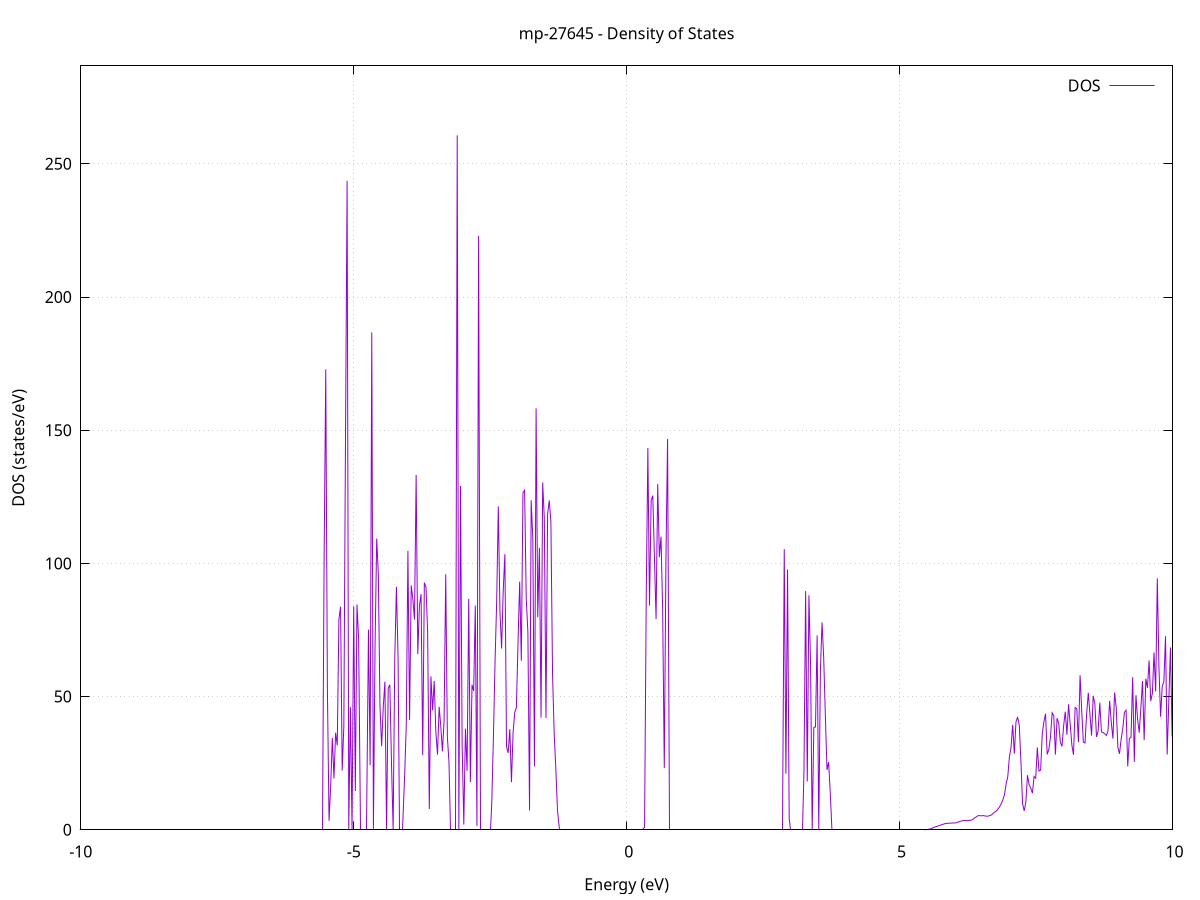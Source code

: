 set title 'mp-27645 - Density of States'
set xlabel 'Energy (eV)'
set ylabel 'DOS (states/eV)'
set grid
set xrange [-10:10]
set yrange [0:286.790]
set xzeroaxis lt -1
set terminal png size 800,600
set output 'mp-27645_dos_gnuplot.png'
plot '-' using 1:2 with lines title 'DOS'
-45.614400 0.000000
-45.584300 0.000000
-45.554200 0.000000
-45.524100 0.000000
-45.494000 0.000000
-45.463900 0.000000
-45.433800 0.000000
-45.403700 0.000000
-45.373600 0.000000
-45.343500 0.000000
-45.313400 0.000000
-45.283300 0.000000
-45.253200 0.000000
-45.223100 0.000000
-45.193000 0.000000
-45.162800 0.000000
-45.132700 0.000000
-45.102600 0.000000
-45.072500 0.000000
-45.042400 0.000000
-45.012300 0.000000
-44.982200 0.000000
-44.952100 0.000000
-44.922000 0.000000
-44.891900 0.000000
-44.861800 0.000000
-44.831700 0.000000
-44.801600 0.000000
-44.771500 0.000000
-44.741400 0.000000
-44.711200 0.000000
-44.681100 0.000000
-44.651000 0.000000
-44.620900 0.000000
-44.590800 0.000000
-44.560700 0.000000
-44.530600 0.000000
-44.500500 0.000000
-44.470400 0.000000
-44.440300 0.000000
-44.410200 0.000000
-44.380100 0.000000
-44.350000 0.000000
-44.319900 0.000000
-44.289700 0.000000
-44.259600 0.000000
-44.229500 0.000000
-44.199400 0.000000
-44.169300 0.000000
-44.139200 0.000000
-44.109100 0.000000
-44.079000 0.000000
-44.048900 0.000000
-44.018800 0.000000
-43.988700 0.000000
-43.958600 0.000000
-43.928500 0.000000
-43.898400 0.000000
-43.868300 0.000000
-43.838100 0.000000
-43.808000 0.000000
-43.777900 0.000000
-43.747800 0.000000
-43.717700 0.000000
-43.687600 0.000000
-43.657500 0.000000
-43.627400 0.000000
-43.597300 0.000000
-43.567200 0.000000
-43.537100 0.000000
-43.507000 0.000000
-43.476900 0.000000
-43.446800 0.000000
-43.416700 0.000000
-43.386500 0.000000
-43.356400 0.000000
-43.326300 0.000000
-43.296200 0.000000
-43.266100 0.000000
-43.236000 0.000000
-43.205900 0.000000
-43.175800 0.000000
-43.145700 0.000000
-43.115600 0.000000
-43.085500 0.000000
-43.055400 0.000000
-43.025300 0.000000
-42.995200 0.000000
-42.965100 0.000000
-42.934900 0.000000
-42.904800 0.000000
-42.874700 0.000000
-42.844600 0.000000
-42.814500 0.000000
-42.784400 0.000000
-42.754300 0.000000
-42.724200 0.000000
-42.694100 0.000000
-42.664000 0.000000
-42.633900 0.000000
-42.603800 0.000000
-42.573700 0.000000
-42.543600 0.000000
-42.513500 0.000000
-42.483300 0.000000
-42.453200 0.000000
-42.423100 0.000000
-42.393000 0.000000
-42.362900 0.000000
-42.332800 0.000000
-42.302700 0.000000
-42.272600 0.000000
-42.242500 0.000000
-42.212400 0.000000
-42.182300 0.000000
-42.152200 0.000000
-42.122100 0.000000
-42.092000 0.000000
-42.061900 0.000000
-42.031700 0.000000
-42.001600 0.000000
-41.971500 0.000000
-41.941400 0.000000
-41.911300 0.000000
-41.881200 0.000000
-41.851100 0.000000
-41.821000 0.000000
-41.790900 0.000000
-41.760800 0.000000
-41.730700 0.000000
-41.700600 0.000000
-41.670500 0.000000
-41.640400 0.000000
-41.610300 0.000000
-41.580100 0.000000
-41.550000 0.000000
-41.519900 0.000000
-41.489800 0.000000
-41.459700 0.000000
-41.429600 0.000000
-41.399500 0.000000
-41.369400 0.000000
-41.339300 0.000000
-41.309200 0.000000
-41.279100 0.000000
-41.249000 0.000000
-41.218900 0.000000
-41.188800 0.000000
-41.158700 0.000000
-41.128500 0.000000
-41.098400 0.000000
-41.068300 0.000000
-41.038200 0.000000
-41.008100 0.000000
-40.978000 0.000000
-40.947900 0.000000
-40.917800 0.000000
-40.887700 0.000000
-40.857600 0.000000
-40.827500 0.000000
-40.797400 0.000000
-40.767300 0.000000
-40.737200 0.000000
-40.707100 0.000000
-40.676900 0.000000
-40.646800 0.000000
-40.616700 0.000000
-40.586600 0.000000
-40.556500 0.000000
-40.526400 0.000000
-40.496300 0.000000
-40.466200 0.000000
-40.436100 0.000000
-40.406000 0.000000
-40.375900 0.000000
-40.345800 0.000000
-40.315700 0.000000
-40.285600 0.000000
-40.255500 0.000000
-40.225300 0.000000
-40.195200 0.000000
-40.165100 0.000000
-40.135000 0.000000
-40.104900 0.000000
-40.074800 0.000000
-40.044700 0.000000
-40.014600 0.000000
-39.984500 0.000000
-39.954400 0.000000
-39.924300 0.000000
-39.894200 0.000000
-39.864100 0.000000
-39.834000 0.000000
-39.803900 0.000000
-39.773700 0.000000
-39.743600 0.000000
-39.713500 0.000000
-39.683400 0.000000
-39.653300 0.000000
-39.623200 0.000000
-39.593100 0.000000
-39.563000 0.000000
-39.532900 0.000000
-39.502800 0.000000
-39.472700 0.000000
-39.442600 0.000000
-39.412500 0.000000
-39.382400 0.000000
-39.352200 0.000000
-39.322100 0.000000
-39.292000 0.000000
-39.261900 0.000000
-39.231800 0.000000
-39.201700 0.000000
-39.171600 0.000000
-39.141500 0.000000
-39.111400 0.000000
-39.081300 0.000000
-39.051200 0.000000
-39.021100 0.000000
-38.991000 0.000000
-38.960900 0.000000
-38.930800 0.000000
-38.900600 0.000000
-38.870500 0.000000
-38.840400 0.000000
-38.810300 0.000000
-38.780200 0.000000
-38.750100 0.000000
-38.720000 0.000000
-38.689900 0.000000
-38.659800 0.000000
-38.629700 0.000000
-38.599600 0.000000
-38.569500 0.000000
-38.539400 0.000000
-38.509300 0.000000
-38.479200 0.000000
-38.449000 0.000000
-38.418900 0.000000
-38.388800 0.000000
-38.358700 0.000000
-38.328600 0.000000
-38.298500 0.000000
-38.268400 0.000000
-38.238300 0.000000
-38.208200 0.000000
-38.178100 0.000000
-38.148000 0.000000
-38.117900 0.000000
-38.087800 0.000000
-38.057700 0.000000
-38.027600 0.000000
-37.997400 0.000000
-37.967300 0.000000
-37.937200 0.000000
-37.907100 0.000000
-37.877000 0.000000
-37.846900 0.000000
-37.816800 0.000000
-37.786700 0.000000
-37.756600 0.000000
-37.726500 0.000000
-37.696400 0.000000
-37.666300 0.000000
-37.636200 0.000000
-37.606100 0.000000
-37.576000 0.000000
-37.545800 0.000000
-37.515700 0.000000
-37.485600 0.000000
-37.455500 0.000000
-37.425400 0.000000
-37.395300 0.000000
-37.365200 0.000000
-37.335100 0.000000
-37.305000 0.000000
-37.274900 0.000000
-37.244800 0.000000
-37.214700 0.000000
-37.184600 0.000000
-37.154500 0.000000
-37.124400 0.000000
-37.094200 0.000000
-37.064100 0.000000
-37.034000 0.000000
-37.003900 0.000000
-36.973800 0.000000
-36.943700 0.000000
-36.913600 0.000000
-36.883500 0.000000
-36.853400 0.000000
-36.823300 0.000000
-36.793200 0.000000
-36.763100 0.000000
-36.733000 0.000000
-36.702900 0.000000
-36.672800 0.000000
-36.642600 0.000000
-36.612500 0.000000
-36.582400 0.000000
-36.552300 0.000000
-36.522200 0.000000
-36.492100 0.000000
-36.462000 0.000000
-36.431900 0.000000
-36.401800 0.000000
-36.371700 0.000000
-36.341600 0.000000
-36.311500 0.000000
-36.281400 0.000000
-36.251300 0.000000
-36.221200 0.000000
-36.191000 0.000000
-36.160900 0.000000
-36.130800 0.000000
-36.100700 0.000000
-36.070600 0.000000
-36.040500 0.000000
-36.010400 0.000000
-35.980300 0.000000
-35.950200 0.000000
-35.920100 0.000000
-35.890000 0.000000
-35.859900 0.000000
-35.829800 0.000000
-35.799700 0.000000
-35.769600 0.000000
-35.739400 0.000000
-35.709300 0.000000
-35.679200 0.000000
-35.649100 0.000000
-35.619000 0.000000
-35.588900 0.000000
-35.558800 0.000000
-35.528700 0.000000
-35.498600 0.000000
-35.468500 0.000000
-35.438400 0.000000
-35.408300 0.000000
-35.378200 0.000000
-35.348100 0.000000
-35.318000 0.000000
-35.287800 0.000000
-35.257700 0.000000
-35.227600 0.000000
-35.197500 0.000000
-35.167400 0.000000
-35.137300 0.000000
-35.107200 0.000000
-35.077100 0.000000
-35.047000 0.000000
-35.016900 0.000000
-34.986800 0.000000
-34.956700 0.000000
-34.926600 0.000000
-34.896500 0.000000
-34.866400 0.000000
-34.836200 0.000000
-34.806100 0.000000
-34.776000 0.000000
-34.745900 0.000000
-34.715800 0.000000
-34.685700 0.000000
-34.655600 0.000000
-34.625500 0.000000
-34.595400 0.000000
-34.565300 0.000000
-34.535200 0.000000
-34.505100 0.000000
-34.475000 0.000000
-34.444900 0.000000
-34.414700 0.000000
-34.384600 0.000000
-34.354500 0.000000
-34.324400 0.000000
-34.294300 0.000000
-34.264200 0.000000
-34.234100 0.000000
-34.204000 0.000000
-34.173900 0.000000
-34.143800 0.000000
-34.113700 0.000000
-34.083600 0.000000
-34.053500 0.000000
-34.023400 0.000000
-33.993300 0.000000
-33.963100 0.000000
-33.933000 0.000000
-33.902900 0.000000
-33.872800 0.000000
-33.842700 0.000000
-33.812600 0.000000
-33.782500 0.000000
-33.752400 0.000000
-33.722300 0.000000
-33.692200 0.000000
-33.662100 0.000000
-33.632000 0.000000
-33.601900 0.000000
-33.571800 0.000000
-33.541700 0.000000
-33.511500 0.000000
-33.481400 0.000000
-33.451300 0.000000
-33.421200 0.000000
-33.391100 0.000000
-33.361000 0.000000
-33.330900 0.000000
-33.300800 0.000000
-33.270700 0.000000
-33.240600 0.000000
-33.210500 0.000000
-33.180400 0.000000
-33.150300 0.000000
-33.120200 0.000000
-33.090100 0.000000
-33.059900 0.000000
-33.029800 0.000000
-32.999700 0.000000
-32.969600 0.000000
-32.939500 0.000000
-32.909400 0.000000
-32.879300 0.000000
-32.849200 0.000000
-32.819100 0.000000
-32.789000 0.000000
-32.758900 0.000000
-32.728800 0.000000
-32.698700 0.000000
-32.668600 0.000000
-32.638500 0.000000
-32.608300 0.000000
-32.578200 0.000000
-32.548100 0.000000
-32.518000 0.000000
-32.487900 0.000000
-32.457800 0.000000
-32.427700 0.000000
-32.397600 0.000000
-32.367500 0.000000
-32.337400 0.000000
-32.307300 0.000000
-32.277200 0.000000
-32.247100 0.000000
-32.217000 0.000000
-32.186900 0.000000
-32.156700 0.000000
-32.126600 0.000000
-32.096500 0.000000
-32.066400 0.000000
-32.036300 0.000000
-32.006200 0.000000
-31.976100 0.000000
-31.946000 0.000000
-31.915900 0.000000
-31.885800 0.000000
-31.855700 0.000000
-31.825600 0.000000
-31.795500 0.000000
-31.765400 0.000000
-31.735300 0.000000
-31.705100 0.000000
-31.675000 0.000000
-31.644900 0.000000
-31.614800 0.000000
-31.584700 0.000000
-31.554600 0.000000
-31.524500 0.000000
-31.494400 0.000000
-31.464300 0.000000
-31.434200 0.000000
-31.404100 0.000000
-31.374000 0.000000
-31.343900 0.000000
-31.313800 0.000000
-31.283700 0.000000
-31.253500 0.000000
-31.223400 0.000000
-31.193300 0.000000
-31.163200 0.000000
-31.133100 0.000000
-31.103000 0.000000
-31.072900 0.000000
-31.042800 0.000000
-31.012700 0.000000
-30.982600 0.000000
-30.952500 0.000000
-30.922400 0.000000
-30.892300 0.000000
-30.862200 0.000000
-30.832100 0.000000
-30.801900 0.000000
-30.771800 0.000000
-30.741700 0.000000
-30.711600 0.000000
-30.681500 0.000000
-30.651400 0.000000
-30.621300 0.000000
-30.591200 0.000000
-30.561100 0.000000
-30.531000 0.000000
-30.500900 0.000000
-30.470800 0.000000
-30.440700 0.000000
-30.410600 0.000000
-30.380500 0.000000
-30.350300 0.000000
-30.320200 0.000000
-30.290100 0.000000
-30.260000 0.000000
-30.229900 0.000000
-30.199800 0.000000
-30.169700 0.000000
-30.139600 0.000000
-30.109500 0.000000
-30.079400 0.000000
-30.049300 0.000000
-30.019200 0.000000
-29.989100 0.000000
-29.959000 0.000000
-29.928900 0.000000
-29.898700 0.000000
-29.868600 0.000000
-29.838500 0.000000
-29.808400 0.000000
-29.778300 0.000000
-29.748200 0.000000
-29.718100 0.000000
-29.688000 0.000000
-29.657900 0.000000
-29.627800 0.000000
-29.597700 0.000000
-29.567600 0.000000
-29.537500 0.000000
-29.507400 0.000000
-29.477200 0.000000
-29.447100 0.000000
-29.417000 0.000000
-29.386900 0.000000
-29.356800 0.000000
-29.326700 0.000000
-29.296600 0.000000
-29.266500 0.000000
-29.236400 0.000000
-29.206300 0.000000
-29.176200 0.000000
-29.146100 0.000000
-29.116000 0.000000
-29.085900 0.000000
-29.055800 0.000000
-29.025600 0.000000
-28.995500 0.000000
-28.965400 0.000000
-28.935300 0.000000
-28.905200 0.000000
-28.875100 0.000000
-28.845000 0.000000
-28.814900 0.000000
-28.784800 0.000000
-28.754700 0.000000
-28.724600 0.000000
-28.694500 0.000000
-28.664400 0.000000
-28.634300 0.000000
-28.604200 0.000000
-28.574000 0.000000
-28.543900 0.000000
-28.513800 0.000000
-28.483700 0.000000
-28.453600 0.000000
-28.423500 0.000000
-28.393400 0.000000
-28.363300 0.000000
-28.333200 0.000000
-28.303100 0.000000
-28.273000 0.000000
-28.242900 0.000000
-28.212800 0.000000
-28.182700 0.000000
-28.152600 0.000000
-28.122400 0.000000
-28.092300 0.000000
-28.062200 0.000000
-28.032100 0.000000
-28.002000 0.000000
-27.971900 0.000000
-27.941800 0.000000
-27.911700 0.000000
-27.881600 0.000000
-27.851500 0.000000
-27.821400 0.000000
-27.791300 0.000000
-27.761200 0.000000
-27.731100 0.000000
-27.701000 0.000000
-27.670800 0.000000
-27.640700 0.000000
-27.610600 0.000000
-27.580500 0.000000
-27.550400 0.000000
-27.520300 0.000000
-27.490200 0.000000
-27.460100 0.000000
-27.430000 0.000000
-27.399900 0.000000
-27.369800 0.000000
-27.339700 0.000000
-27.309600 0.000000
-27.279500 0.000000
-27.249400 0.000000
-27.219200 0.000000
-27.189100 0.000000
-27.159000 0.000000
-27.128900 0.000000
-27.098800 0.000000
-27.068700 0.000000
-27.038600 0.000000
-27.008500 0.000000
-26.978400 0.000000
-26.948300 0.000000
-26.918200 0.000000
-26.888100 0.000000
-26.858000 0.000000
-26.827900 0.000000
-26.797800 0.000000
-26.767600 0.000000
-26.737500 0.000000
-26.707400 0.000000
-26.677300 0.000000
-26.647200 0.000000
-26.617100 0.000000
-26.587000 0.000000
-26.556900 0.000000
-26.526800 0.000000
-26.496700 0.000000
-26.466600 0.000000
-26.436500 0.000000
-26.406400 0.000000
-26.376300 0.000000
-26.346200 0.000000
-26.316000 0.000000
-26.285900 0.000000
-26.255800 0.000000
-26.225700 0.000000
-26.195600 0.000000
-26.165500 0.000000
-26.135400 0.000000
-26.105300 0.000000
-26.075200 0.000000
-26.045100 0.000000
-26.015000 0.000000
-25.984900 0.000000
-25.954800 0.000000
-25.924700 0.000000
-25.894600 0.000000
-25.864400 0.000000
-25.834300 0.000000
-25.804200 0.000000
-25.774100 0.000000
-25.744000 0.000000
-25.713900 0.000000
-25.683800 0.000000
-25.653700 0.000000
-25.623600 0.000000
-25.593500 0.000000
-25.563400 0.000000
-25.533300 0.000000
-25.503200 0.000000
-25.473100 0.000000
-25.443000 0.000000
-25.412800 0.000000
-25.382700 0.000000
-25.352600 0.000000
-25.322500 0.000000
-25.292400 0.000000
-25.262300 0.000000
-25.232200 0.000000
-25.202100 0.000000
-25.172000 0.000000
-25.141900 0.000000
-25.111800 0.000000
-25.081700 0.000000
-25.051600 0.000000
-25.021500 0.000000
-24.991400 0.000000
-24.961200 0.000000
-24.931100 0.000000
-24.901000 0.000000
-24.870900 0.000000
-24.840800 0.000000
-24.810700 0.000000
-24.780600 0.000000
-24.750500 0.000000
-24.720400 0.000000
-24.690300 0.000000
-24.660200 0.000000
-24.630100 0.000000
-24.600000 0.000000
-24.569900 0.000000
-24.539700 0.000000
-24.509600 0.000000
-24.479500 0.000000
-24.449400 0.000000
-24.419300 0.000000
-24.389200 0.000000
-24.359100 0.000000
-24.329000 0.000000
-24.298900 0.000000
-24.268800 0.000000
-24.238700 0.000000
-24.208600 0.000000
-24.178500 0.000000
-24.148400 0.000000
-24.118300 0.000000
-24.088100 0.000000
-24.058000 0.000000
-24.027900 0.000000
-23.997800 0.000000
-23.967700 0.000000
-23.937600 0.000000
-23.907500 0.000000
-23.877400 0.000000
-23.847300 0.000000
-23.817200 0.000000
-23.787100 0.000000
-23.757000 0.000000
-23.726900 0.000000
-23.696800 0.000000
-23.666700 0.000000
-23.636500 0.000000
-23.606400 0.000000
-23.576300 0.000000
-23.546200 0.000000
-23.516100 0.000000
-23.486000 0.000000
-23.455900 0.000000
-23.425800 0.000000
-23.395700 0.000000
-23.365600 0.000000
-23.335500 0.000000
-23.305400 0.000000
-23.275300 0.000000
-23.245200 0.000000
-23.215100 0.000000
-23.184900 0.000000
-23.154800 0.000000
-23.124700 0.000000
-23.094600 0.000000
-23.064500 0.000000
-23.034400 0.000000
-23.004300 0.000000
-22.974200 0.000000
-22.944100 0.000000
-22.914000 0.000000
-22.883900 0.000000
-22.853800 0.000000
-22.823700 0.000000
-22.793600 0.000000
-22.763500 0.000000
-22.733300 0.000000
-22.703200 0.000000
-22.673100 0.000000
-22.643000 0.000000
-22.612900 0.000000
-22.582800 0.000000
-22.552700 0.000000
-22.522600 0.000000
-22.492500 0.000000
-22.462400 0.000000
-22.432300 0.000000
-22.402200 0.000000
-22.372100 0.000000
-22.342000 0.000000
-22.311900 0.000000
-22.281700 0.000000
-22.251600 0.000000
-22.221500 0.000000
-22.191400 0.000000
-22.161300 0.000000
-22.131200 0.000000
-22.101100 0.000000
-22.071000 0.000000
-22.040900 0.000000
-22.010800 0.000000
-21.980700 0.000000
-21.950600 0.000000
-21.920500 0.000000
-21.890400 0.000000
-21.860300 0.000000
-21.830100 0.000000
-21.800000 0.000000
-21.769900 0.000000
-21.739800 0.000000
-21.709700 0.000000
-21.679600 0.000000
-21.649500 0.000000
-21.619400 0.000000
-21.589300 0.000000
-21.559200 0.000000
-21.529100 0.000000
-21.499000 0.000000
-21.468900 0.000000
-21.438800 0.000000
-21.408700 0.000000
-21.378500 0.000000
-21.348400 0.000000
-21.318300 0.000000
-21.288200 0.000000
-21.258100 0.000000
-21.228000 0.000000
-21.197900 0.000000
-21.167800 0.000000
-21.137700 0.000000
-21.107600 0.000000
-21.077500 0.000000
-21.047400 0.000000
-21.017300 0.000000
-20.987200 0.000000
-20.957100 0.000000
-20.926900 0.000000
-20.896800 0.000000
-20.866700 0.000000
-20.836600 0.000000
-20.806500 0.000000
-20.776400 0.000000
-20.746300 0.000000
-20.716200 0.000000
-20.686100 0.000000
-20.656000 0.000000
-20.625900 0.000000
-20.595800 0.000000
-20.565700 0.000000
-20.535600 0.000000
-20.505500 0.000000
-20.475300 0.000000
-20.445200 0.000000
-20.415100 0.000000
-20.385000 0.000000
-20.354900 0.000000
-20.324800 0.000000
-20.294700 0.000000
-20.264600 0.000000
-20.234500 0.000000
-20.204400 0.000000
-20.174300 0.000000
-20.144200 0.000000
-20.114100 0.000000
-20.084000 0.000000
-20.053900 0.000000
-20.023700 0.000000
-19.993600 0.000000
-19.963500 0.000000
-19.933400 0.000000
-19.903300 0.000000
-19.873200 0.000000
-19.843100 0.000000
-19.813000 0.000000
-19.782900 0.000000
-19.752800 0.000000
-19.722700 0.000000
-19.692600 0.000000
-19.662500 0.000000
-19.632400 0.000000
-19.602200 0.000000
-19.572100 0.000000
-19.542000 0.000000
-19.511900 0.000000
-19.481800 0.000000
-19.451700 0.000000
-19.421600 0.000000
-19.391500 0.000000
-19.361400 0.000000
-19.331300 0.000000
-19.301200 0.000000
-19.271100 0.000000
-19.241000 0.000000
-19.210900 0.000000
-19.180800 0.000000
-19.150600 0.000000
-19.120500 0.000000
-19.090400 0.000000
-19.060300 0.000000
-19.030200 0.000000
-19.000100 0.000000
-18.970000 0.000000
-18.939900 0.000000
-18.909800 0.000000
-18.879700 0.000000
-18.849600 0.000000
-18.819500 0.000000
-18.789400 0.000000
-18.759300 0.000000
-18.729200 0.000000
-18.699000 0.000000
-18.668900 0.000000
-18.638800 0.000000
-18.608700 0.000000
-18.578600 0.000000
-18.548500 0.000000
-18.518400 0.000000
-18.488300 0.000000
-18.458200 0.000000
-18.428100 0.000000
-18.398000 0.000000
-18.367900 0.000000
-18.337800 0.000000
-18.307700 0.000000
-18.277600 0.000000
-18.247400 0.000000
-18.217300 0.000000
-18.187200 0.000000
-18.157100 0.000000
-18.127000 0.000000
-18.096900 0.000000
-18.066800 0.000000
-18.036700 0.000000
-18.006600 0.000000
-17.976500 0.000000
-17.946400 0.000000
-17.916300 0.000000
-17.886200 0.000000
-17.856100 0.000000
-17.826000 0.000000
-17.795800 0.000000
-17.765700 0.000000
-17.735600 0.000000
-17.705500 0.000000
-17.675400 0.000000
-17.645300 0.000000
-17.615200 0.000000
-17.585100 0.000000
-17.555000 0.000000
-17.524900 0.000000
-17.494800 0.000000
-17.464700 0.000000
-17.434600 0.000000
-17.404500 0.000000
-17.374400 0.000000
-17.344200 0.000000
-17.314100 0.000000
-17.284000 0.000000
-17.253900 0.000000
-17.223800 0.000000
-17.193700 0.000000
-17.163600 0.000000
-17.133500 0.000000
-17.103400 0.000000
-17.073300 0.000000
-17.043200 0.000000
-17.013100 0.000000
-16.983000 0.000000
-16.952900 0.000000
-16.922800 0.000000
-16.892600 0.000000
-16.862500 0.000000
-16.832400 0.000000
-16.802300 0.000000
-16.772200 0.000000
-16.742100 0.000000
-16.712000 0.000000
-16.681900 0.000000
-16.651800 0.000000
-16.621700 0.000000
-16.591600 0.000000
-16.561500 0.000000
-16.531400 0.000000
-16.501300 0.000000
-16.471200 0.000000
-16.441000 0.000000
-16.410900 0.000000
-16.380800 0.000000
-16.350700 0.000000
-16.320600 0.000000
-16.290500 0.000000
-16.260400 0.000000
-16.230300 0.000000
-16.200200 0.000000
-16.170100 0.000000
-16.140000 0.000000
-16.109900 0.000000
-16.079800 0.000000
-16.049700 0.000000
-16.019600 0.000000
-15.989400 0.000000
-15.959300 0.000000
-15.929200 0.000000
-15.899100 0.000000
-15.869000 0.000000
-15.838900 0.000000
-15.808800 0.000000
-15.778700 0.000000
-15.748600 0.000000
-15.718500 0.000000
-15.688400 0.000000
-15.658300 0.000000
-15.628200 0.000000
-15.598100 50.109400
-15.568000 128.292800
-15.537800 147.346200
-15.507700 0.000000
-15.477600 0.000000
-15.447500 0.000000
-15.417400 0.000000
-15.387300 0.000000
-15.357200 0.000000
-15.327100 0.000000
-15.297000 0.000000
-15.266900 0.000000
-15.236800 0.000000
-15.206700 0.000000
-15.176600 0.000000
-15.146500 0.000000
-15.116300 0.000000
-15.086200 0.000000
-15.056100 15.977200
-15.026000 45.233000
-14.995900 137.087900
-14.965800 118.109800
-14.935700 0.000000
-14.905600 192.910600
-14.875500 0.000000
-14.845400 0.000000
-14.815300 0.000000
-14.785200 0.000000
-14.755100 0.000000
-14.725000 0.000000
-14.694900 187.832000
-14.664700 0.000000
-14.634600 0.000000
-14.604500 268.083700
-14.574400 515.856200
-14.544300 249.101800
-14.514200 502.303500
-14.484100 100.576200
-14.454000 0.000000
-14.423900 0.000000
-14.393800 0.000000
-14.363700 14.736500
-14.333600 228.003500
-14.303500 0.000000
-14.273400 0.000000
-14.243300 0.000000
-14.213100 0.000000
-14.183000 0.000000
-14.152900 0.000000
-14.122800 0.000000
-14.092700 0.000000
-14.062600 0.000000
-14.032500 0.000000
-14.002400 0.000000
-13.972300 0.000000
-13.942200 0.000000
-13.912100 0.000000
-13.882000 0.000000
-13.851900 0.000000
-13.821800 0.000000
-13.791700 0.000000
-13.761500 0.000000
-13.731400 0.000000
-13.701300 0.000000
-13.671200 0.000000
-13.641100 0.000000
-13.611000 0.000000
-13.580900 0.000000
-13.550800 0.000000
-13.520700 0.000000
-13.490600 0.000000
-13.460500 0.000000
-13.430400 0.000000
-13.400300 0.000000
-13.370200 0.000000
-13.340100 0.000000
-13.309900 0.000000
-13.279800 0.000000
-13.249700 0.000000
-13.219600 0.000000
-13.189500 0.000000
-13.159400 0.000000
-13.129300 0.000000
-13.099200 0.000000
-13.069100 0.000000
-13.039000 0.000000
-13.008900 0.000000
-12.978800 0.000000
-12.948700 0.000000
-12.918600 0.000000
-12.888500 0.000000
-12.858300 0.000000
-12.828200 0.000000
-12.798100 0.000000
-12.768000 0.000000
-12.737900 0.000000
-12.707800 0.000000
-12.677700 0.000000
-12.647600 0.000000
-12.617500 0.000000
-12.587400 0.000000
-12.557300 0.000000
-12.527200 0.000000
-12.497100 0.000000
-12.467000 0.000000
-12.436900 0.000000
-12.406700 0.000000
-12.376600 0.000000
-12.346500 0.000000
-12.316400 0.000000
-12.286300 0.000000
-12.256200 0.000000
-12.226100 0.000000
-12.196000 0.000000
-12.165900 0.000000
-12.135800 0.000000
-12.105700 0.000000
-12.075600 0.000000
-12.045500 0.000000
-12.015400 0.000000
-11.985300 0.000000
-11.955100 0.000000
-11.925000 0.000000
-11.894900 0.000000
-11.864800 0.000000
-11.834700 0.000000
-11.804600 0.000000
-11.774500 0.000000
-11.744400 0.000000
-11.714300 0.000000
-11.684200 0.000000
-11.654100 0.000000
-11.624000 0.000000
-11.593900 0.000000
-11.563800 0.000000
-11.533700 0.000000
-11.503500 0.000000
-11.473400 0.000000
-11.443300 0.000000
-11.413200 0.000000
-11.383100 0.000000
-11.353000 0.000000
-11.322900 0.000000
-11.292800 0.000000
-11.262700 0.000000
-11.232600 0.000000
-11.202500 0.000000
-11.172400 0.000000
-11.142300 0.000000
-11.112200 0.000000
-11.082100 0.000000
-11.051900 0.000000
-11.021800 0.000000
-10.991700 0.000000
-10.961600 0.000000
-10.931500 0.000000
-10.901400 0.000000
-10.871300 0.000000
-10.841200 0.000000
-10.811100 0.000000
-10.781000 0.000000
-10.750900 0.000000
-10.720800 0.000000
-10.690700 0.000000
-10.660600 0.000000
-10.630500 0.000000
-10.600300 0.000000
-10.570200 0.000000
-10.540100 0.000000
-10.510000 0.000000
-10.479900 0.000000
-10.449800 0.000000
-10.419700 0.000000
-10.389600 0.000000
-10.359500 0.000000
-10.329400 0.000000
-10.299300 0.000000
-10.269200 0.000000
-10.239100 0.000000
-10.209000 0.000000
-10.178800 0.000000
-10.148700 0.000000
-10.118600 0.000000
-10.088500 0.000000
-10.058400 0.000000
-10.028300 0.000000
-9.998200 0.000000
-9.968100 0.000000
-9.938000 0.000000
-9.907900 0.000000
-9.877800 0.000000
-9.847700 0.000000
-9.817600 0.000000
-9.787500 0.000000
-9.757400 0.000000
-9.727200 0.000000
-9.697100 0.000000
-9.667000 0.000000
-9.636900 0.000000
-9.606800 0.000000
-9.576700 0.000000
-9.546600 0.000000
-9.516500 0.000000
-9.486400 0.000000
-9.456300 0.000000
-9.426200 0.000000
-9.396100 0.000000
-9.366000 0.000000
-9.335900 0.000000
-9.305800 0.000000
-9.275600 0.000000
-9.245500 0.000000
-9.215400 0.000000
-9.185300 0.000000
-9.155200 0.000000
-9.125100 0.000000
-9.095000 0.000000
-9.064900 0.000000
-9.034800 0.000000
-9.004700 0.000000
-8.974600 0.000000
-8.944500 0.000000
-8.914400 0.000000
-8.884300 0.000000
-8.854200 0.000000
-8.824000 0.000000
-8.793900 0.000000
-8.763800 0.000000
-8.733700 0.000000
-8.703600 0.000000
-8.673500 0.000000
-8.643400 0.000000
-8.613300 0.000000
-8.583200 0.000000
-8.553100 0.000000
-8.523000 0.000000
-8.492900 0.000000
-8.462800 0.000000
-8.432700 0.000000
-8.402600 0.000000
-8.372400 0.000000
-8.342300 0.000000
-8.312200 0.000000
-8.282100 0.000000
-8.252000 0.000000
-8.221900 0.000000
-8.191800 0.000000
-8.161700 0.000000
-8.131600 0.000000
-8.101500 0.000000
-8.071400 0.000000
-8.041300 0.000000
-8.011200 0.000000
-7.981100 0.000000
-7.951000 0.000000
-7.920800 0.000000
-7.890700 0.000000
-7.860600 0.000000
-7.830500 0.000000
-7.800400 0.000000
-7.770300 0.000000
-7.740200 0.000000
-7.710100 0.000000
-7.680000 0.000000
-7.649900 0.000000
-7.619800 0.000000
-7.589700 0.000000
-7.559600 0.000000
-7.529500 0.000000
-7.499400 0.000000
-7.469200 0.000000
-7.439100 0.000000
-7.409000 0.000000
-7.378900 0.000000
-7.348800 0.000000
-7.318700 0.000000
-7.288600 0.000000
-7.258500 0.000000
-7.228400 0.000000
-7.198300 0.000000
-7.168200 0.000000
-7.138100 0.000000
-7.108000 0.000000
-7.077900 0.000000
-7.047800 0.000000
-7.017600 0.000000
-6.987500 0.000000
-6.957400 0.000000
-6.927300 0.000000
-6.897200 0.000000
-6.867100 0.000000
-6.837000 0.000000
-6.806900 0.000000
-6.776800 0.000000
-6.746700 0.000000
-6.716600 0.000000
-6.686500 0.000000
-6.656400 0.000000
-6.626300 0.000000
-6.596200 0.000000
-6.566000 0.000000
-6.535900 0.000000
-6.505800 0.000000
-6.475700 0.000000
-6.445600 0.000000
-6.415500 0.000000
-6.385400 0.000000
-6.355300 0.000000
-6.325200 0.000000
-6.295100 0.000000
-6.265000 0.000000
-6.234900 0.000000
-6.204800 0.000000
-6.174700 0.000000
-6.144600 0.000000
-6.114400 0.000000
-6.084300 0.000000
-6.054200 0.000000
-6.024100 0.000000
-5.994000 0.000000
-5.963900 0.000000
-5.933800 0.000000
-5.903700 0.000000
-5.873600 0.000000
-5.843500 0.000000
-5.813400 0.000000
-5.783300 0.000000
-5.753200 0.000000
-5.723100 0.000000
-5.693000 0.000000
-5.662800 0.000000
-5.632700 0.000000
-5.602600 0.000000
-5.572500 0.000000
-5.542400 101.205300
-5.512300 172.874000
-5.482200 52.882700
-5.452100 3.382900
-5.422000 16.332600
-5.391900 34.477200
-5.361800 19.282800
-5.331700 36.440600
-5.301600 31.714900
-5.271500 78.853800
-5.241300 83.775800
-5.211200 22.231200
-5.181100 38.887500
-5.151000 145.789800
-5.120900 243.614300
-5.090800 0.000000
-5.060700 46.071600
-5.030600 0.247200
-5.000500 83.913400
-4.970400 14.555600
-4.940300 84.589300
-4.910200 71.573500
-4.880100 0.000000
-4.850000 0.000000
-4.819900 0.000000
-4.789700 0.000000
-4.759600 0.000000
-4.729500 75.099100
-4.699400 24.292600
-4.669300 186.715800
-4.639200 0.000000
-4.609100 69.098400
-4.579000 109.301000
-4.548900 95.700100
-4.518800 46.040100
-4.488700 31.345400
-4.458600 46.188000
-4.428500 55.594400
-4.398400 0.269800
-4.368300 53.146200
-4.338100 54.449400
-4.308000 24.995400
-4.277900 0.000000
-4.247800 64.295200
-4.217700 91.208500
-4.187600 64.801000
-4.157500 0.000000
-4.127400 0.000000
-4.097300 0.000000
-4.067200 20.269600
-4.037100 39.387000
-4.007000 104.733500
-3.976900 41.203200
-3.946800 91.750800
-3.916700 86.577200
-3.886500 78.923800
-3.856400 133.213300
-3.826300 65.934900
-3.796200 84.108300
-3.766100 88.454400
-3.736000 28.060300
-3.705900 92.795500
-3.675800 91.019900
-3.645700 74.127400
-3.615600 7.796600
-3.585500 57.578800
-3.555400 44.844800
-3.525300 55.908300
-3.495200 36.636200
-3.465100 28.199000
-3.434900 46.183300
-3.404800 38.872200
-3.374700 29.439400
-3.344600 40.969500
-3.314500 95.938200
-3.284400 34.976200
-3.254300 25.168700
-3.224200 0.000000
-3.194100 0.000000
-3.164000 0.000000
-3.133900 0.000000
-3.103800 260.718500
-3.073700 0.000000
-3.043600 129.090300
-3.013500 31.723700
-2.983300 1.981000
-2.953200 37.978300
-2.923100 22.116400
-2.893000 86.651300
-2.862900 17.930200
-2.832800 54.461500
-2.802700 52.104500
-2.772600 84.168400
-2.742500 1.460300
-2.712400 222.958100
-2.682300 0.000000
-2.652200 0.000000
-2.622100 0.000000
-2.592000 0.000000
-2.561900 0.000000
-2.531700 0.000000
-2.501600 0.000000
-2.471500 9.694500
-2.441400 34.163300
-2.411300 62.725400
-2.381200 85.599900
-2.351100 121.397000
-2.321000 82.066600
-2.290900 68.061100
-2.260800 89.862000
-2.230700 103.450800
-2.200600 31.212300
-2.170500 28.860200
-2.140400 37.769500
-2.110300 17.864600
-2.080100 36.717700
-2.050000 44.067100
-2.019900 45.917100
-1.989800 70.436600
-1.959700 93.176200
-1.929600 63.514300
-1.899500 126.518400
-1.869400 127.472000
-1.839300 86.670800
-1.809200 74.221400
-1.779100 7.263500
-1.749000 123.737800
-1.718900 109.267400
-1.688800 23.848400
-1.658700 158.213200
-1.628500 79.809800
-1.598400 105.856100
-1.568300 42.116200
-1.538200 130.362500
-1.508100 116.833700
-1.478000 41.995800
-1.447900 118.538800
-1.417800 123.664200
-1.387700 115.611300
-1.357600 58.539200
-1.327500 36.049200
-1.297400 22.986800
-1.267300 7.317900
-1.237200 0.000000
-1.207100 0.000000
-1.176900 0.000000
-1.146800 0.000000
-1.116700 0.000000
-1.086600 0.000000
-1.056500 0.000000
-1.026400 0.000000
-0.996300 0.000000
-0.966200 0.000000
-0.936100 0.000000
-0.906000 0.000000
-0.875900 0.000000
-0.845800 0.000000
-0.815700 0.000000
-0.785600 0.000000
-0.755500 0.000000
-0.725300 0.000000
-0.695200 0.000000
-0.665100 0.000000
-0.635000 0.000000
-0.604900 0.000000
-0.574800 0.000000
-0.544700 0.000000
-0.514600 0.000000
-0.484500 0.000000
-0.454400 0.000000
-0.424300 0.000000
-0.394200 0.000000
-0.364100 0.000000
-0.334000 0.000000
-0.303800 0.000000
-0.273700 0.000000
-0.243600 0.000000
-0.213500 0.000000
-0.183400 0.000000
-0.153300 0.000000
-0.123200 0.000000
-0.093100 0.000000
-0.063000 0.000000
-0.032900 0.000000
-0.002800 0.000000
0.027300 0.000000
0.057400 0.000000
0.087500 0.000000
0.117600 0.000000
0.147800 0.000000
0.177900 0.000000
0.208000 0.000000
0.238100 0.000000
0.268200 0.000000
0.298300 0.000000
0.328400 0.913200
0.358500 86.453700
0.388600 143.351400
0.418700 84.182700
0.448800 123.627000
0.478900 125.463000
0.509000 102.249300
0.539100 79.104400
0.569200 129.804900
0.599400 102.341100
0.629500 110.063600
0.659600 82.897100
0.689700 23.155100
0.719800 101.283000
0.749900 146.734000
0.780000 0.000000
0.810100 0.000000
0.840200 0.000000
0.870300 0.000000
0.900400 0.000000
0.930500 0.000000
0.960600 0.000000
0.990700 0.000000
1.020800 0.000000
1.051000 0.000000
1.081100 0.000000
1.111200 0.000000
1.141300 0.000000
1.171400 0.000000
1.201500 0.000000
1.231600 0.000000
1.261700 0.000000
1.291800 0.000000
1.321900 0.000000
1.352000 0.000000
1.382100 0.000000
1.412200 0.000000
1.442300 0.000000
1.472400 0.000000
1.502600 0.000000
1.532700 0.000000
1.562800 0.000000
1.592900 0.000000
1.623000 0.000000
1.653100 0.000000
1.683200 0.000000
1.713300 0.000000
1.743400 0.000000
1.773500 0.000000
1.803600 0.000000
1.833700 0.000000
1.863800 0.000000
1.893900 0.000000
1.924000 0.000000
1.954200 0.000000
1.984300 0.000000
2.014400 0.000000
2.044500 0.000000
2.074600 0.000000
2.104700 0.000000
2.134800 0.000000
2.164900 0.000000
2.195000 0.000000
2.225100 0.000000
2.255200 0.000000
2.285300 0.000000
2.315400 0.000000
2.345500 0.000000
2.375600 0.000000
2.405800 0.000000
2.435900 0.000000
2.466000 0.000000
2.496100 0.000000
2.526200 0.000000
2.556300 0.000000
2.586400 0.000000
2.616500 0.000000
2.646600 0.000000
2.676700 0.000000
2.706800 0.000000
2.736900 0.000000
2.767000 0.000000
2.797100 0.000000
2.827200 0.000000
2.857400 0.000000
2.887500 105.357800
2.917600 21.040300
2.947700 97.688400
2.977800 4.133500
3.007900 0.000000
3.038000 0.000000
3.068100 0.000000
3.098200 0.000000
3.128300 0.000000
3.158400 0.000000
3.188500 0.000000
3.218600 0.000000
3.248700 22.328000
3.278800 89.612200
3.309000 18.127500
3.339100 88.039500
3.369200 62.078700
3.399300 0.000000
3.429400 38.432200
3.459500 38.605400
3.489600 72.958800
3.519700 0.000000
3.549800 59.988100
3.579900 77.870500
3.610000 64.542400
3.640100 43.032800
3.670200 22.469900
3.700300 25.429100
3.730400 13.797900
3.760600 0.137800
3.790700 0.000000
3.820800 0.000000
3.850900 0.000000
3.881000 0.000000
3.911100 0.000000
3.941200 0.000000
3.971300 0.000000
4.001400 0.000000
4.031500 0.000000
4.061600 0.000000
4.091700 0.000000
4.121800 0.000000
4.151900 0.000000
4.182000 0.000000
4.212200 0.000000
4.242300 0.000000
4.272400 0.000000
4.302500 0.000000
4.332600 0.000000
4.362700 0.000000
4.392800 0.000000
4.422900 0.000000
4.453000 0.000000
4.483100 0.000000
4.513200 0.000000
4.543300 0.000000
4.573400 0.000000
4.603500 0.000000
4.633700 0.000000
4.663800 0.000000
4.693900 0.000000
4.724000 0.000000
4.754100 0.000000
4.784200 0.000000
4.814300 0.000000
4.844400 0.000000
4.874500 0.000000
4.904600 0.000000
4.934700 0.000000
4.964800 0.000000
4.994900 0.000000
5.025000 0.000000
5.055100 0.000000
5.085300 0.000000
5.115400 0.000000
5.145500 0.000000
5.175600 0.000000
5.205700 0.000000
5.235800 0.000000
5.265900 0.000000
5.296000 0.000000
5.326100 0.000000
5.356200 0.000000
5.386300 0.000000
5.416400 0.000000
5.446500 0.000000
5.476600 0.014800
5.506700 0.082600
5.536900 0.205300
5.567000 0.382900
5.597100 0.614800
5.627200 0.871900
5.657300 1.104000
5.687400 1.306600
5.717500 1.490800
5.747600 1.742300
5.777700 1.956700
5.807800 2.144200
5.837900 2.304800
5.868000 2.393100
5.898100 2.447000
5.928200 2.490100
5.958300 2.522400
5.988500 2.545700
6.018600 2.577400
6.048700 2.729800
6.078800 2.944800
6.108900 3.135500
6.139000 3.299500
6.169100 3.366200
6.199200 3.365100
6.229300 3.412700
6.259400 3.495000
6.289500 3.543400
6.319600 3.663900
6.349700 4.002400
6.379800 4.559700
6.409900 4.898600
6.440100 5.306600
6.470200 5.299100
6.500300 5.229500
6.530400 5.331400
6.560500 5.214300
6.590600 5.111000
6.620700 5.106600
6.650800 5.331800
6.680900 5.527300
6.711000 6.103100
6.741100 6.626300
6.771200 7.018100
6.801300 7.708800
6.831400 8.612000
6.861500 9.731400
6.891700 11.219900
6.921800 13.157800
6.951900 17.185300
6.982000 19.916000
7.012100 27.298900
7.042200 31.077900
7.072300 39.379100
7.102400 28.568800
7.132500 40.476200
7.162600 42.370000
7.192700 39.289200
7.222800 25.925800
7.252900 9.951000
7.283000 7.093700
7.313100 10.302800
7.343300 20.491800
7.373400 16.918900
7.403500 15.598400
7.433600 13.752000
7.463700 20.009000
7.493800 19.359300
7.523900 30.882500
7.554000 22.062100
7.584100 22.370300
7.614200 36.109700
7.644300 40.577100
7.674400 43.553000
7.704500 28.298500
7.734600 30.165600
7.764700 34.715100
7.794900 43.905700
7.825000 42.831200
7.855100 28.232900
7.885200 41.893100
7.915300 39.942800
7.945400 32.893500
7.975500 31.296500
8.005600 39.046600
8.035700 44.326100
8.065800 35.714100
8.095900 47.109400
8.126000 39.512100
8.156100 31.859600
8.186200 28.147500
8.216300 45.905400
8.246500 45.436000
8.276600 32.880400
8.306700 58.030600
8.336800 44.669600
8.366900 32.910100
8.397000 32.579800
8.427100 43.428900
8.457200 51.428500
8.487300 43.486500
8.517400 35.350300
8.547500 50.296400
8.577600 47.280900
8.607700 34.840000
8.637800 37.164900
8.667900 47.749800
8.698100 36.749400
8.728200 36.529200
8.758300 36.006600
8.788400 35.376300
8.818500 37.162200
8.848600 48.407900
8.878700 40.227600
8.908800 34.214300
8.938900 51.513100
8.969000 45.918200
8.999100 30.995000
9.029200 28.526200
9.059300 34.043400
9.089400 38.071600
9.119500 44.060600
9.149700 44.873700
9.179800 23.763700
9.209900 34.302400
9.240000 34.666900
9.270100 57.277400
9.300200 25.498100
9.330300 50.530300
9.360400 41.607400
9.390500 36.476900
9.420600 45.853500
9.450700 55.811300
9.480800 33.622800
9.510900 56.711800
9.541000 53.291200
9.571200 63.580300
9.601300 48.339300
9.631400 51.229200
9.661500 66.539600
9.691600 51.920200
9.721700 94.361100
9.751800 60.970300
9.781900 42.419400
9.812000 53.901700
9.842100 55.632800
9.872200 72.686700
9.902300 28.239300
9.932400 48.224500
9.962500 68.421400
9.992600 35.060900
10.022800 49.959900
10.052900 52.450700
10.083000 26.950400
10.113100 66.229900
10.143200 55.892100
10.173300 36.462400
10.203400 50.507700
10.233500 42.599300
10.263600 31.619700
10.293700 37.266800
10.323800 42.916500
10.353900 46.955400
10.384000 49.899800
10.414100 43.573600
10.444200 48.070400
10.474400 39.754700
10.504500 53.290100
10.534600 43.760000
10.564700 50.966200
10.594800 45.093300
10.624900 41.571300
10.655000 40.253100
10.685100 47.199400
10.715200 41.500400
10.745300 46.100200
10.775400 40.746400
10.805500 48.928700
10.835600 43.781200
10.865700 49.563400
10.895800 45.974000
10.926000 43.916500
10.956100 37.486200
10.986200 52.684800
11.016300 43.626800
11.046400 38.908200
11.076500 40.267800
11.106600 60.041700
11.136700 23.862600
11.166800 52.028600
11.196900 45.290500
11.227000 33.035000
11.257100 30.889900
11.287200 25.310800
11.317300 26.042500
11.347400 22.932800
11.377600 50.786600
11.407700 37.063300
11.437800 30.949000
11.467900 14.913600
11.498000 30.494100
11.528100 18.372200
11.558200 32.736900
11.588300 24.201800
11.618400 11.034000
11.648500 11.638100
11.678600 26.325900
11.708700 21.660100
11.738800 3.385200
11.768900 1.785000
11.799000 0.991300
11.829200 0.404400
11.859300 0.024300
11.889400 0.000000
11.919500 0.000000
11.949600 0.000000
11.979700 0.000000
12.009800 0.000000
12.039900 0.000000
12.070000 0.000000
12.100100 0.000000
12.130200 0.000000
12.160300 0.000000
12.190400 0.000000
12.220500 0.000000
12.250600 0.000000
12.280800 0.000000
12.310900 0.000000
12.341000 0.000000
12.371100 0.000000
12.401200 0.000000
12.431300 0.000000
12.461400 0.000000
12.491500 0.000000
12.521600 0.000000
12.551700 0.000000
12.581800 0.000000
12.611900 0.000000
12.642000 0.000000
12.672100 0.000000
12.702200 0.000000
12.732400 0.000000
12.762500 0.000000
12.792600 0.000000
12.822700 0.000000
12.852800 0.000000
12.882900 0.000000
12.913000 0.000000
12.943100 0.000000
12.973200 0.000000
13.003300 0.000000
13.033400 0.000000
13.063500 0.000000
13.093600 0.000000
13.123700 0.000000
13.153800 0.000000
13.184000 0.000000
13.214100 0.000000
13.244200 0.000000
13.274300 0.000000
13.304400 0.000000
13.334500 0.000000
13.364600 0.000000
13.394700 0.000000
13.424800 0.000000
13.454900 0.000000
13.485000 0.000000
13.515100 0.000000
13.545200 0.000000
13.575300 0.000000
13.605400 0.000000
13.635600 0.000000
13.665700 0.000000
13.695800 0.000000
13.725900 0.000000
13.756000 0.000000
13.786100 0.000000
13.816200 0.000000
13.846300 0.000000
13.876400 0.000000
13.906500 0.000000
13.936600 0.000000
13.966700 0.000000
13.996800 0.000000
14.026900 0.000000
14.057000 0.000000
14.087200 0.000000
14.117300 0.000000
14.147400 0.000000
14.177500 0.000000
14.207600 0.000000
14.237700 0.000000
14.267800 0.000000
14.297900 0.000000
14.328000 0.000000
14.358100 0.000000
14.388200 0.000000
14.418300 0.000000
14.448400 0.000000
14.478500 0.000000
14.508700 0.000000
14.538800 0.000000
14.568900 0.000000
14.599000 0.000000
e
